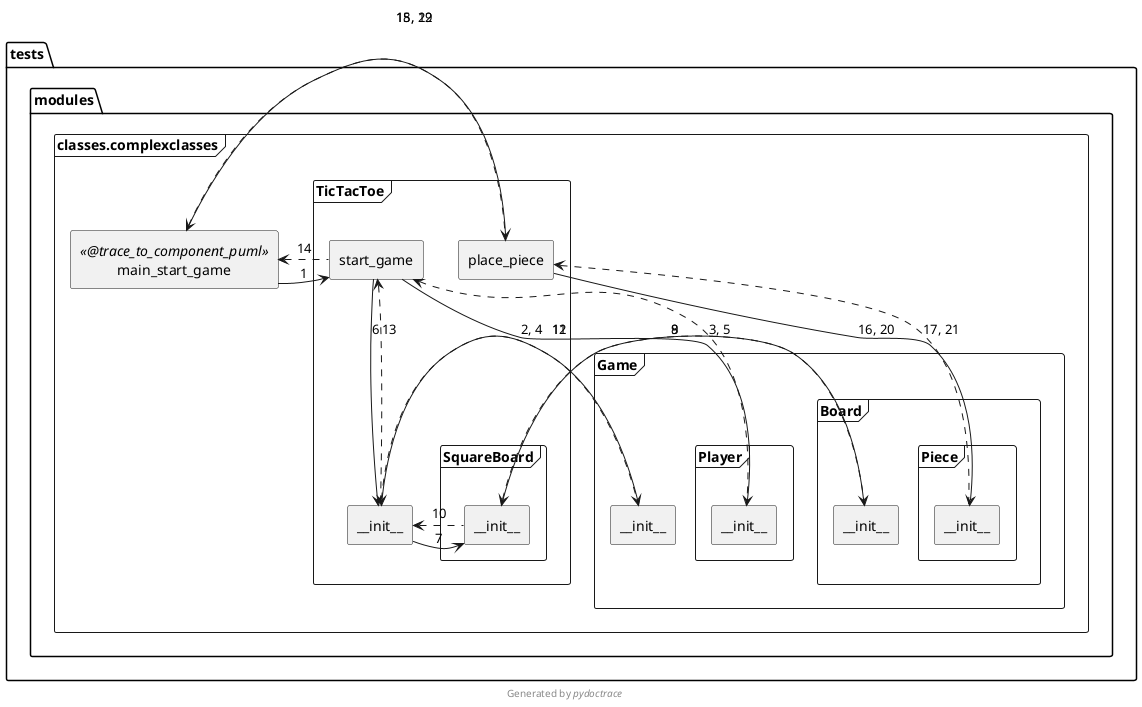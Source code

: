 @startuml tests.modules.classes.complexclasses.main_start_game-component
skinparam BoxPadding 10
skinparam componentStyle rectangle
set separator .
!pragma useIntermediatePackages false

package tests.modules.classes {
  frame complexclasses {
    [tests.modules.classes.complexclasses.main_start_game] as "main_start_game" << @trace_to_component_puml >>
    frame TicTacToe {
      [tests.modules.classes.complexclasses.TicTacToe.start_game] as "start_game"
      [tests.modules.classes.complexclasses.TicTacToe.~__init~__] as "~__init~__"
      [tests.modules.classes.complexclasses.TicTacToe.place_piece] as "place_piece"
      frame SquareBoard {
        [tests.modules.classes.complexclasses.TicTacToe.SquareBoard.~__init~__] as "~__init~__"
      }
    }
    frame Game {
      [tests.modules.classes.complexclasses.Game.~__init~__] as "~__init~__"
      frame Player {
        [tests.modules.classes.complexclasses.Game.Player.~__init~__] as "~__init~__"
      }
      frame Board {
        [tests.modules.classes.complexclasses.Game.Board.~__init~__] as "~__init~__"
        frame Piece {
          [tests.modules.classes.complexclasses.Game.Board.Piece.~__init~__] as "~__init~__"
        }
      }
    }
  }
}
[tests.modules.classes.complexclasses.main_start_game] -> [tests.modules.classes.complexclasses.TicTacToe.start_game] : 1
[tests.modules.classes.complexclasses.main_start_game] <. [tests.modules.classes.complexclasses.TicTacToe.start_game] : 14
[tests.modules.classes.complexclasses.TicTacToe.start_game] -> [tests.modules.classes.complexclasses.Game.Player.~__init~__] : 2, 4
[tests.modules.classes.complexclasses.TicTacToe.start_game] <. [tests.modules.classes.complexclasses.Game.Player.~__init~__] : 3, 5
[tests.modules.classes.complexclasses.TicTacToe.start_game] --> [tests.modules.classes.complexclasses.TicTacToe.~__init~__] : 6
[tests.modules.classes.complexclasses.TicTacToe.start_game] <.. [tests.modules.classes.complexclasses.TicTacToe.~__init~__] : 13
[tests.modules.classes.complexclasses.TicTacToe.~__init~__] -> [tests.modules.classes.complexclasses.TicTacToe.SquareBoard.~__init~__] : 7
[tests.modules.classes.complexclasses.TicTacToe.~__init~__] <. [tests.modules.classes.complexclasses.TicTacToe.SquareBoard.~__init~__] : 10
[tests.modules.classes.complexclasses.TicTacToe.SquareBoard.~__init~__] -> [tests.modules.classes.complexclasses.Game.Board.~__init~__] : 8
[tests.modules.classes.complexclasses.TicTacToe.SquareBoard.~__init~__] <. [tests.modules.classes.complexclasses.Game.Board.~__init~__] : 9
[tests.modules.classes.complexclasses.TicTacToe.~__init~__] -> [tests.modules.classes.complexclasses.Game.~__init~__] : 11
[tests.modules.classes.complexclasses.TicTacToe.~__init~__] <. [tests.modules.classes.complexclasses.Game.~__init~__] : 12
[tests.modules.classes.complexclasses.main_start_game] -> [tests.modules.classes.complexclasses.TicTacToe.place_piece] : 15, 19
[tests.modules.classes.complexclasses.main_start_game] <. [tests.modules.classes.complexclasses.TicTacToe.place_piece] : 18, 22
[tests.modules.classes.complexclasses.TicTacToe.place_piece] -> [tests.modules.classes.complexclasses.Game.Board.Piece.~__init~__] : 16, 20
[tests.modules.classes.complexclasses.TicTacToe.place_piece] <. [tests.modules.classes.complexclasses.Game.Board.Piece.~__init~__] : 17, 21

footer Generated by //pydoctrace//
@enduml
